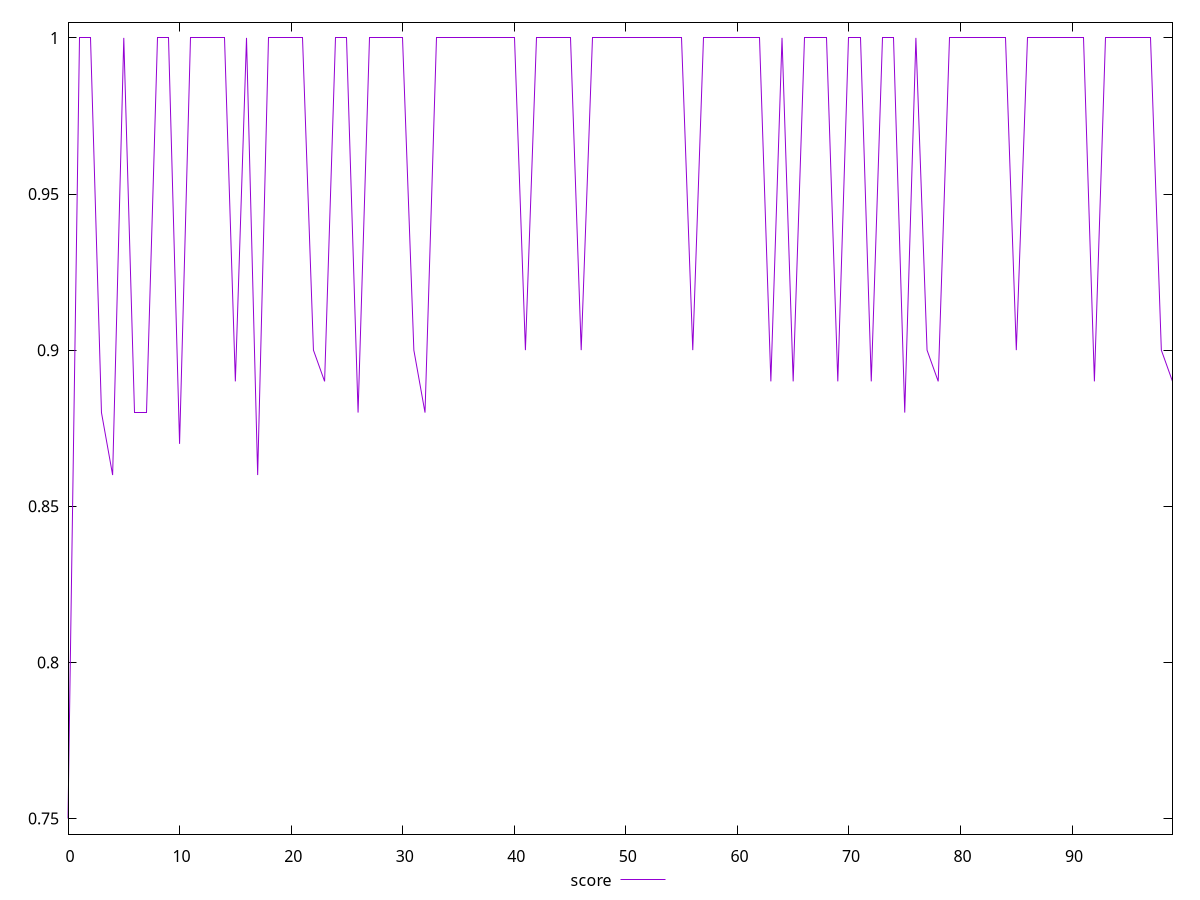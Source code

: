 reset

$score <<EOF
0 0.75
1 1
2 1
3 0.88
4 0.86
5 1
6 0.88
7 0.88
8 1
9 1
10 0.87
11 1
12 1
13 1
14 1
15 0.89
16 1
17 0.86
18 1
19 1
20 1
21 1
22 0.9
23 0.89
24 1
25 1
26 0.88
27 1
28 1
29 1
30 1
31 0.9
32 0.88
33 1
34 1
35 1
36 1
37 1
38 1
39 1
40 1
41 0.9
42 1
43 1
44 1
45 1
46 0.9
47 1
48 1
49 1
50 1
51 1
52 1
53 1
54 1
55 1
56 0.9
57 1
58 1
59 1
60 1
61 1
62 1
63 0.89
64 1
65 0.89
66 1
67 1
68 1
69 0.89
70 1
71 1
72 0.89
73 1
74 1
75 0.88
76 1
77 0.9
78 0.89
79 1
80 1
81 1
82 1
83 1
84 1
85 0.9
86 1
87 1
88 1
89 1
90 1
91 1
92 0.89
93 1
94 1
95 1
96 1
97 1
98 0.9
99 0.89
EOF

set key outside below
set xrange [0:99]
set yrange [0.745:1.005]
set trange [0.745:1.005]
set terminal svg size 640, 500 enhanced background rgb 'white'
set output "report_00026_2021-02-22T21:38:55.199Z/uses-rel-preconnect/samples/pages+cached+noadtech+nomedia/score/values.svg"

plot $score title "score" with line

reset

